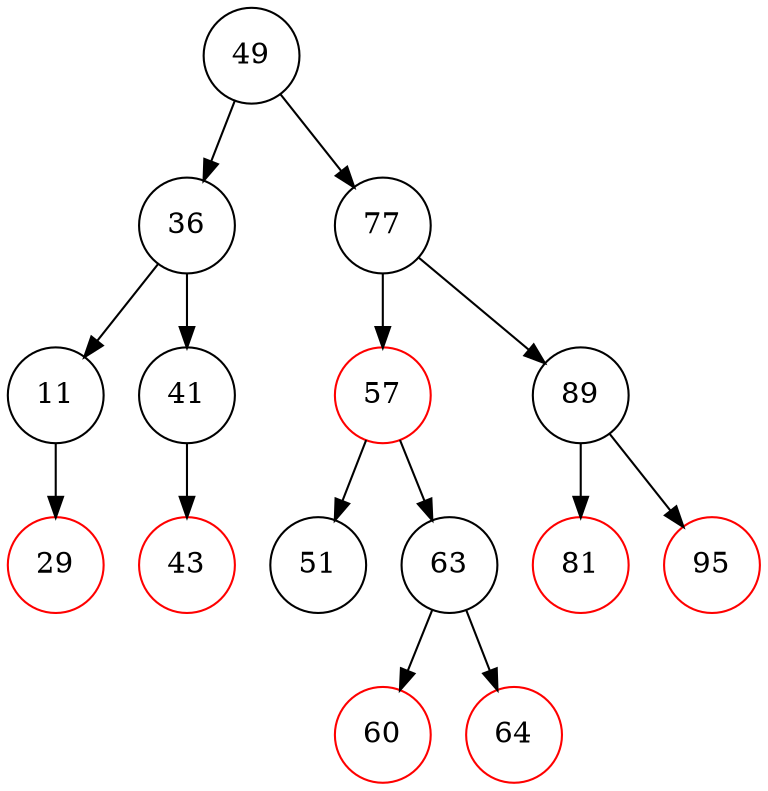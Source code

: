 digraph RBTree {
    node [shape=circle];
    "49" [color=black];
    "49" -> "36";
    "36" [color=black];
    "36" -> "11";
    "11" [color=black];
    "11" -> "29";
    "29" [color=red];
    "36" -> "41";
    "41" [color=black];
    "41" -> "43";
    "43" [color=red];
    "49" -> "77";
    "77" [color=black];
    "77" -> "57";
    "57" [color=red];
    "57" -> "51";
    "51" [color=black];
    "57" -> "63";
    "63" [color=black];
    "63" -> "60";
    "60" [color=red];
    "63" -> "64";
    "64" [color=red];
    "77" -> "89";
    "89" [color=black];
    "89" -> "81";
    "81" [color=red];
    "89" -> "95";
    "95" [color=red];
}
